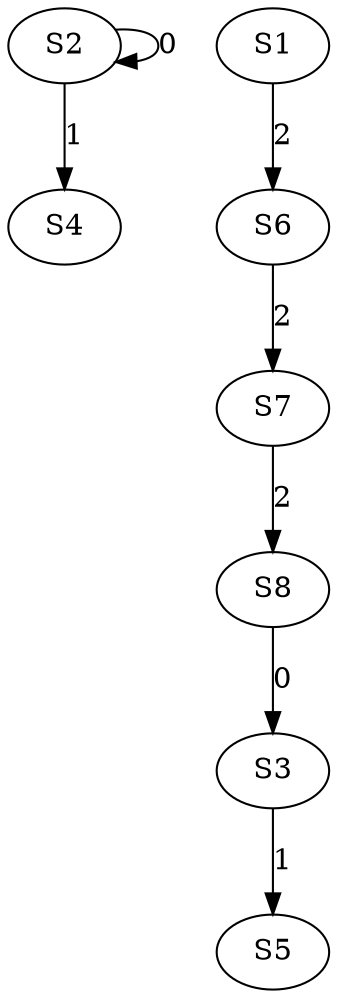 strict digraph {
	S2 -> S2 [ label = 0 ];
	S8 -> S3 [ label = 0 ];
	S2 -> S4 [ label = 1 ];
	S3 -> S5 [ label = 1 ];
	S1 -> S6 [ label = 2 ];
	S6 -> S7 [ label = 2 ];
	S7 -> S8 [ label = 2 ];
}